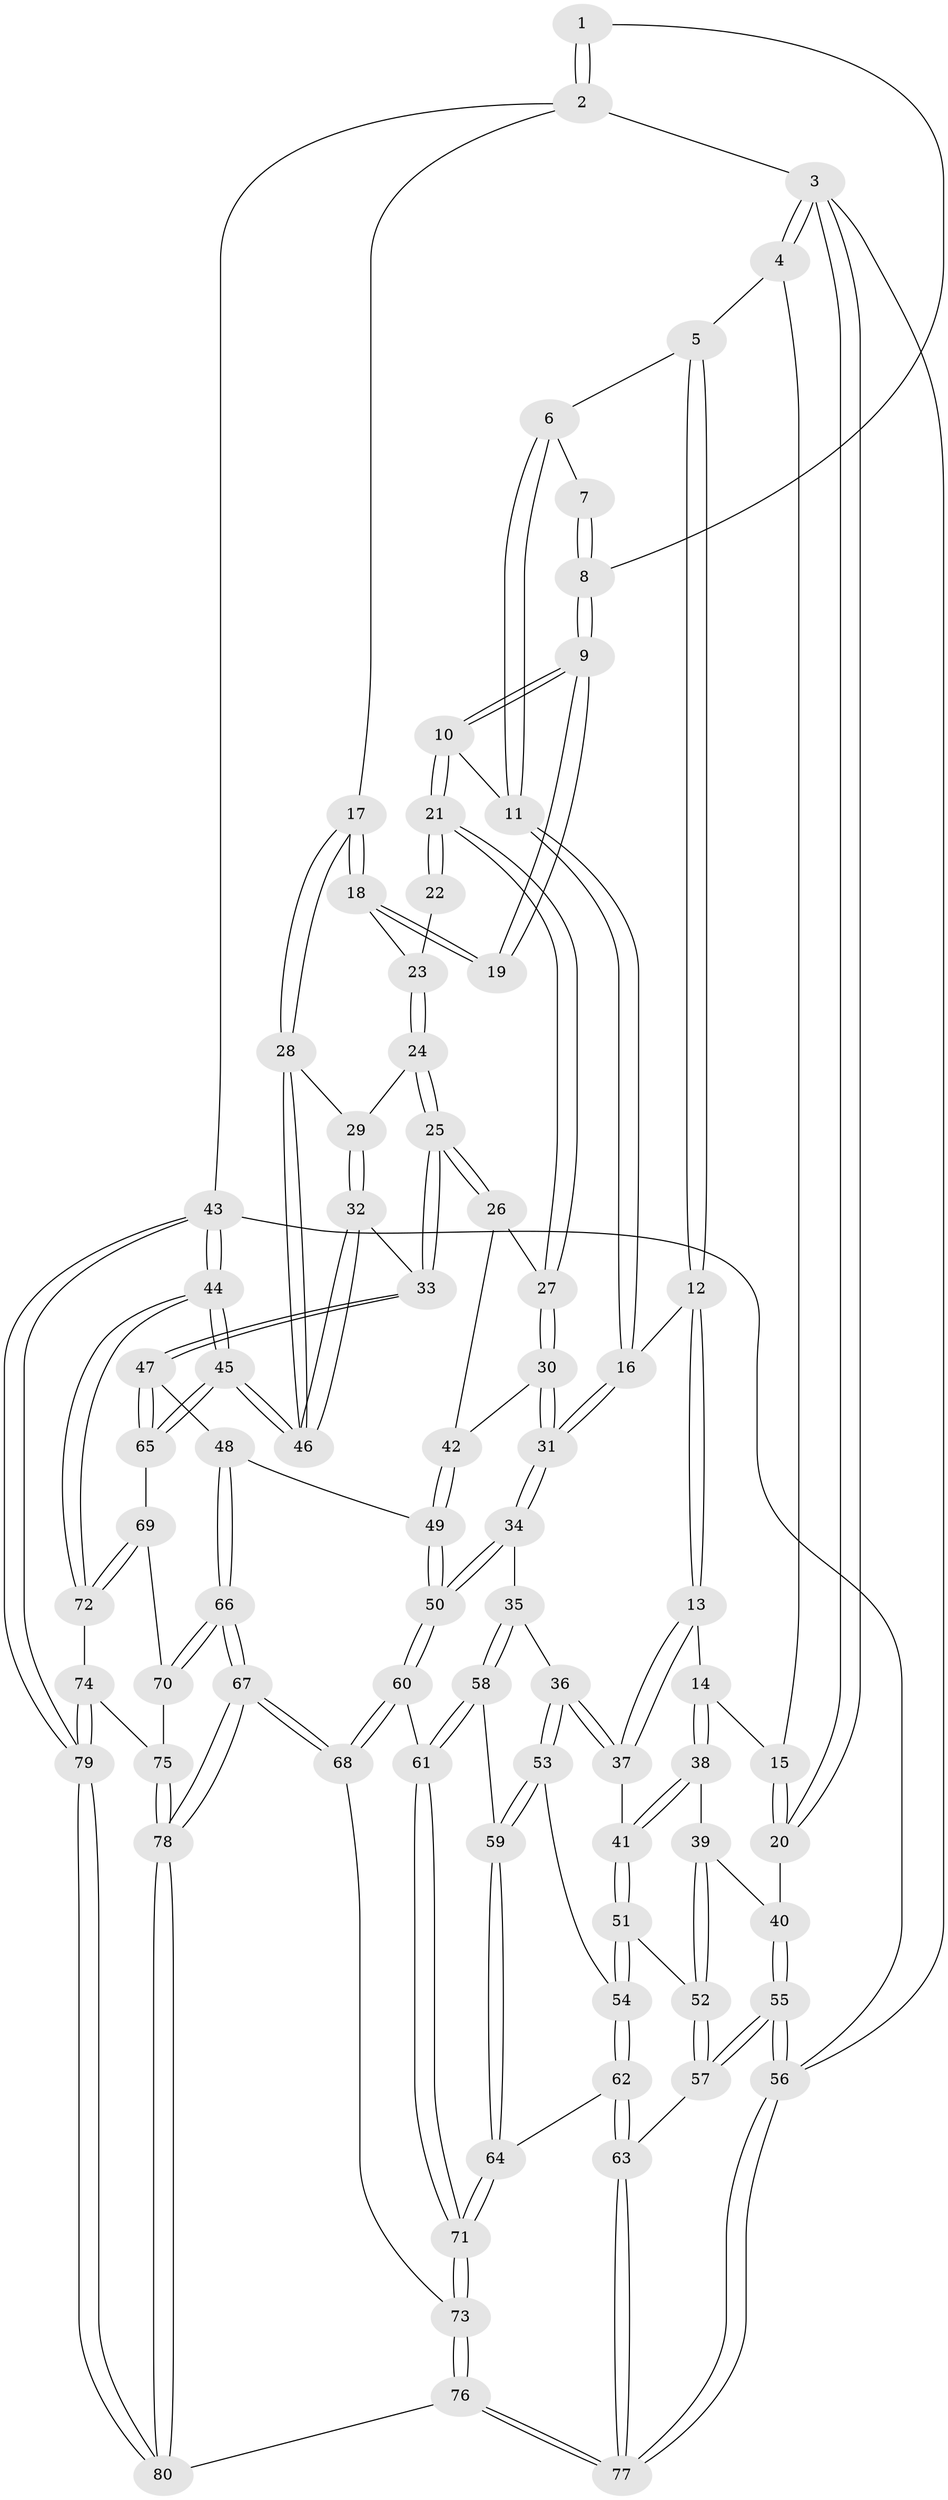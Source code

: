 // coarse degree distribution, {3: 0.08333333333333333, 7: 0.020833333333333332, 4: 0.5, 5: 0.2708333333333333, 2: 0.020833333333333332, 6: 0.10416666666666667}
// Generated by graph-tools (version 1.1) at 2025/52/02/27/25 19:52:39]
// undirected, 80 vertices, 197 edges
graph export_dot {
graph [start="1"]
  node [color=gray90,style=filled];
  1 [pos="+0.95166503299119+0"];
  2 [pos="+1+0"];
  3 [pos="+0+0"];
  4 [pos="+0.2854779213562372+0"];
  5 [pos="+0.32805372384486353+0"];
  6 [pos="+0.47613264039150616+0"];
  7 [pos="+0.6277870400239676+0"];
  8 [pos="+0.7022867432534375+0.11175557670030792"];
  9 [pos="+0.6736980996714047+0.20666165666781597"];
  10 [pos="+0.6674733340876329+0.21200686675031907"];
  11 [pos="+0.6496120254650695+0.2049675473903737"];
  12 [pos="+0.3815933794426168+0.24264180186655993"];
  13 [pos="+0.2776824601392653+0.2984529261459222"];
  14 [pos="+0.2349551106387188+0.2932634677740062"];
  15 [pos="+0.15590844583901714+0.15494890164112035"];
  16 [pos="+0.3918189299764613+0.2472095726689406"];
  17 [pos="+1+0"];
  18 [pos="+1+0.06729433435636255"];
  19 [pos="+0.9135162267994256+0.1207188196551552"];
  20 [pos="+0+0.20200559557298722"];
  21 [pos="+0.6678182459080733+0.21312600159617073"];
  22 [pos="+0.8251634860175296+0.28038909576744236"];
  23 [pos="+0.8713230661209808+0.30730530704724873"];
  24 [pos="+0.8719718254142049+0.3340181109661234"];
  25 [pos="+0.7768756495839751+0.42862559440798575"];
  26 [pos="+0.6997104608832844+0.35826746689286104"];
  27 [pos="+0.6734142226475526+0.28666714433246776"];
  28 [pos="+1+0.060101646698367726"];
  29 [pos="+0.90190868207341+0.3495124806415264"];
  30 [pos="+0.4878692358854651+0.42409941112837063"];
  31 [pos="+0.47978197228890423+0.4247241641596291"];
  32 [pos="+1+0.4513611407929454"];
  33 [pos="+0.8116570717255934+0.532927700315099"];
  34 [pos="+0.4491256611633431+0.49496017426077804"];
  35 [pos="+0.4188939224848765+0.5092889855702138"];
  36 [pos="+0.3375997078459583+0.511751756290912"];
  37 [pos="+0.28090269335757995+0.4010000985955933"];
  38 [pos="+0.0674495541160731+0.3517392641165457"];
  39 [pos="+0+0.3386965934118224"];
  40 [pos="+0+0.2824112840935497"];
  41 [pos="+0.16484448020262876+0.505035642916533"];
  42 [pos="+0.603921044944458+0.45918282597513177"];
  43 [pos="+1+1"];
  44 [pos="+1+0.71051388163331"];
  45 [pos="+1+0.6855427193893248"];
  46 [pos="+1+0.4380695415919507"];
  47 [pos="+0.8037479929612633+0.555323914909032"];
  48 [pos="+0.7156014493722784+0.5760968439877351"];
  49 [pos="+0.6366324977283038+0.5737788210933351"];
  50 [pos="+0.567946187725287+0.6148448245031928"];
  51 [pos="+0.1660782704946018+0.5221301556153968"];
  52 [pos="+0.06947593263534474+0.5709587553061186"];
  53 [pos="+0.3139375320820779+0.538792045823578"];
  54 [pos="+0.2120172699603132+0.5643244061978604"];
  55 [pos="+0+0.6992177709033232"];
  56 [pos="+0+1"];
  57 [pos="+0.022425769274717643+0.6552968403978656"];
  58 [pos="+0.4143679111564206+0.6479327442421685"];
  59 [pos="+0.3363911510285254+0.658222668013626"];
  60 [pos="+0.5475633854114113+0.6701673455982361"];
  61 [pos="+0.47253875376934135+0.6858071317332515"];
  62 [pos="+0.19512851005120885+0.737250339680433"];
  63 [pos="+0.19017489698786913+0.7404904159662182"];
  64 [pos="+0.2792567673056592+0.731659776303674"];
  65 [pos="+0.8247261674942772+0.5993989529307829"];
  66 [pos="+0.6567301597251105+0.8277283723952342"];
  67 [pos="+0.6552390530988721+0.8290932800974543"];
  68 [pos="+0.6204603562977078+0.8068310553130325"];
  69 [pos="+0.8292207092999985+0.6538306954267732"];
  70 [pos="+0.7596626869327288+0.7658644953933623"];
  71 [pos="+0.3934509667940697+0.8100570093503656"];
  72 [pos="+0.9516684447494087+0.78074218747107"];
  73 [pos="+0.410736748560123+0.8552119382388469"];
  74 [pos="+0.9062325749289282+0.8389499379015461"];
  75 [pos="+0.883980458667845+0.8359238405574028"];
  76 [pos="+0.3437045718626187+1"];
  77 [pos="+0.04032092968484257+1"];
  78 [pos="+0.674889525996572+0.9207551571478361"];
  79 [pos="+0.9261016456138697+1"];
  80 [pos="+0.6801723679081937+1"];
  1 -- 2;
  1 -- 2;
  1 -- 8;
  2 -- 3;
  2 -- 17;
  2 -- 43;
  3 -- 4;
  3 -- 4;
  3 -- 20;
  3 -- 20;
  3 -- 56;
  4 -- 5;
  4 -- 15;
  5 -- 6;
  5 -- 12;
  5 -- 12;
  6 -- 7;
  6 -- 11;
  6 -- 11;
  7 -- 8;
  7 -- 8;
  8 -- 9;
  8 -- 9;
  9 -- 10;
  9 -- 10;
  9 -- 19;
  9 -- 19;
  10 -- 11;
  10 -- 21;
  10 -- 21;
  11 -- 16;
  11 -- 16;
  12 -- 13;
  12 -- 13;
  12 -- 16;
  13 -- 14;
  13 -- 37;
  13 -- 37;
  14 -- 15;
  14 -- 38;
  14 -- 38;
  15 -- 20;
  15 -- 20;
  16 -- 31;
  16 -- 31;
  17 -- 18;
  17 -- 18;
  17 -- 28;
  17 -- 28;
  18 -- 19;
  18 -- 19;
  18 -- 23;
  20 -- 40;
  21 -- 22;
  21 -- 22;
  21 -- 27;
  21 -- 27;
  22 -- 23;
  23 -- 24;
  23 -- 24;
  24 -- 25;
  24 -- 25;
  24 -- 29;
  25 -- 26;
  25 -- 26;
  25 -- 33;
  25 -- 33;
  26 -- 27;
  26 -- 42;
  27 -- 30;
  27 -- 30;
  28 -- 29;
  28 -- 46;
  28 -- 46;
  29 -- 32;
  29 -- 32;
  30 -- 31;
  30 -- 31;
  30 -- 42;
  31 -- 34;
  31 -- 34;
  32 -- 33;
  32 -- 46;
  32 -- 46;
  33 -- 47;
  33 -- 47;
  34 -- 35;
  34 -- 50;
  34 -- 50;
  35 -- 36;
  35 -- 58;
  35 -- 58;
  36 -- 37;
  36 -- 37;
  36 -- 53;
  36 -- 53;
  37 -- 41;
  38 -- 39;
  38 -- 41;
  38 -- 41;
  39 -- 40;
  39 -- 52;
  39 -- 52;
  40 -- 55;
  40 -- 55;
  41 -- 51;
  41 -- 51;
  42 -- 49;
  42 -- 49;
  43 -- 44;
  43 -- 44;
  43 -- 79;
  43 -- 79;
  43 -- 56;
  44 -- 45;
  44 -- 45;
  44 -- 72;
  44 -- 72;
  45 -- 46;
  45 -- 46;
  45 -- 65;
  45 -- 65;
  47 -- 48;
  47 -- 65;
  47 -- 65;
  48 -- 49;
  48 -- 66;
  48 -- 66;
  49 -- 50;
  49 -- 50;
  50 -- 60;
  50 -- 60;
  51 -- 52;
  51 -- 54;
  51 -- 54;
  52 -- 57;
  52 -- 57;
  53 -- 54;
  53 -- 59;
  53 -- 59;
  54 -- 62;
  54 -- 62;
  55 -- 56;
  55 -- 56;
  55 -- 57;
  55 -- 57;
  56 -- 77;
  56 -- 77;
  57 -- 63;
  58 -- 59;
  58 -- 61;
  58 -- 61;
  59 -- 64;
  59 -- 64;
  60 -- 61;
  60 -- 68;
  60 -- 68;
  61 -- 71;
  61 -- 71;
  62 -- 63;
  62 -- 63;
  62 -- 64;
  63 -- 77;
  63 -- 77;
  64 -- 71;
  64 -- 71;
  65 -- 69;
  66 -- 67;
  66 -- 67;
  66 -- 70;
  66 -- 70;
  67 -- 68;
  67 -- 68;
  67 -- 78;
  67 -- 78;
  68 -- 73;
  69 -- 70;
  69 -- 72;
  69 -- 72;
  70 -- 75;
  71 -- 73;
  71 -- 73;
  72 -- 74;
  73 -- 76;
  73 -- 76;
  74 -- 75;
  74 -- 79;
  74 -- 79;
  75 -- 78;
  75 -- 78;
  76 -- 77;
  76 -- 77;
  76 -- 80;
  78 -- 80;
  78 -- 80;
  79 -- 80;
  79 -- 80;
}
